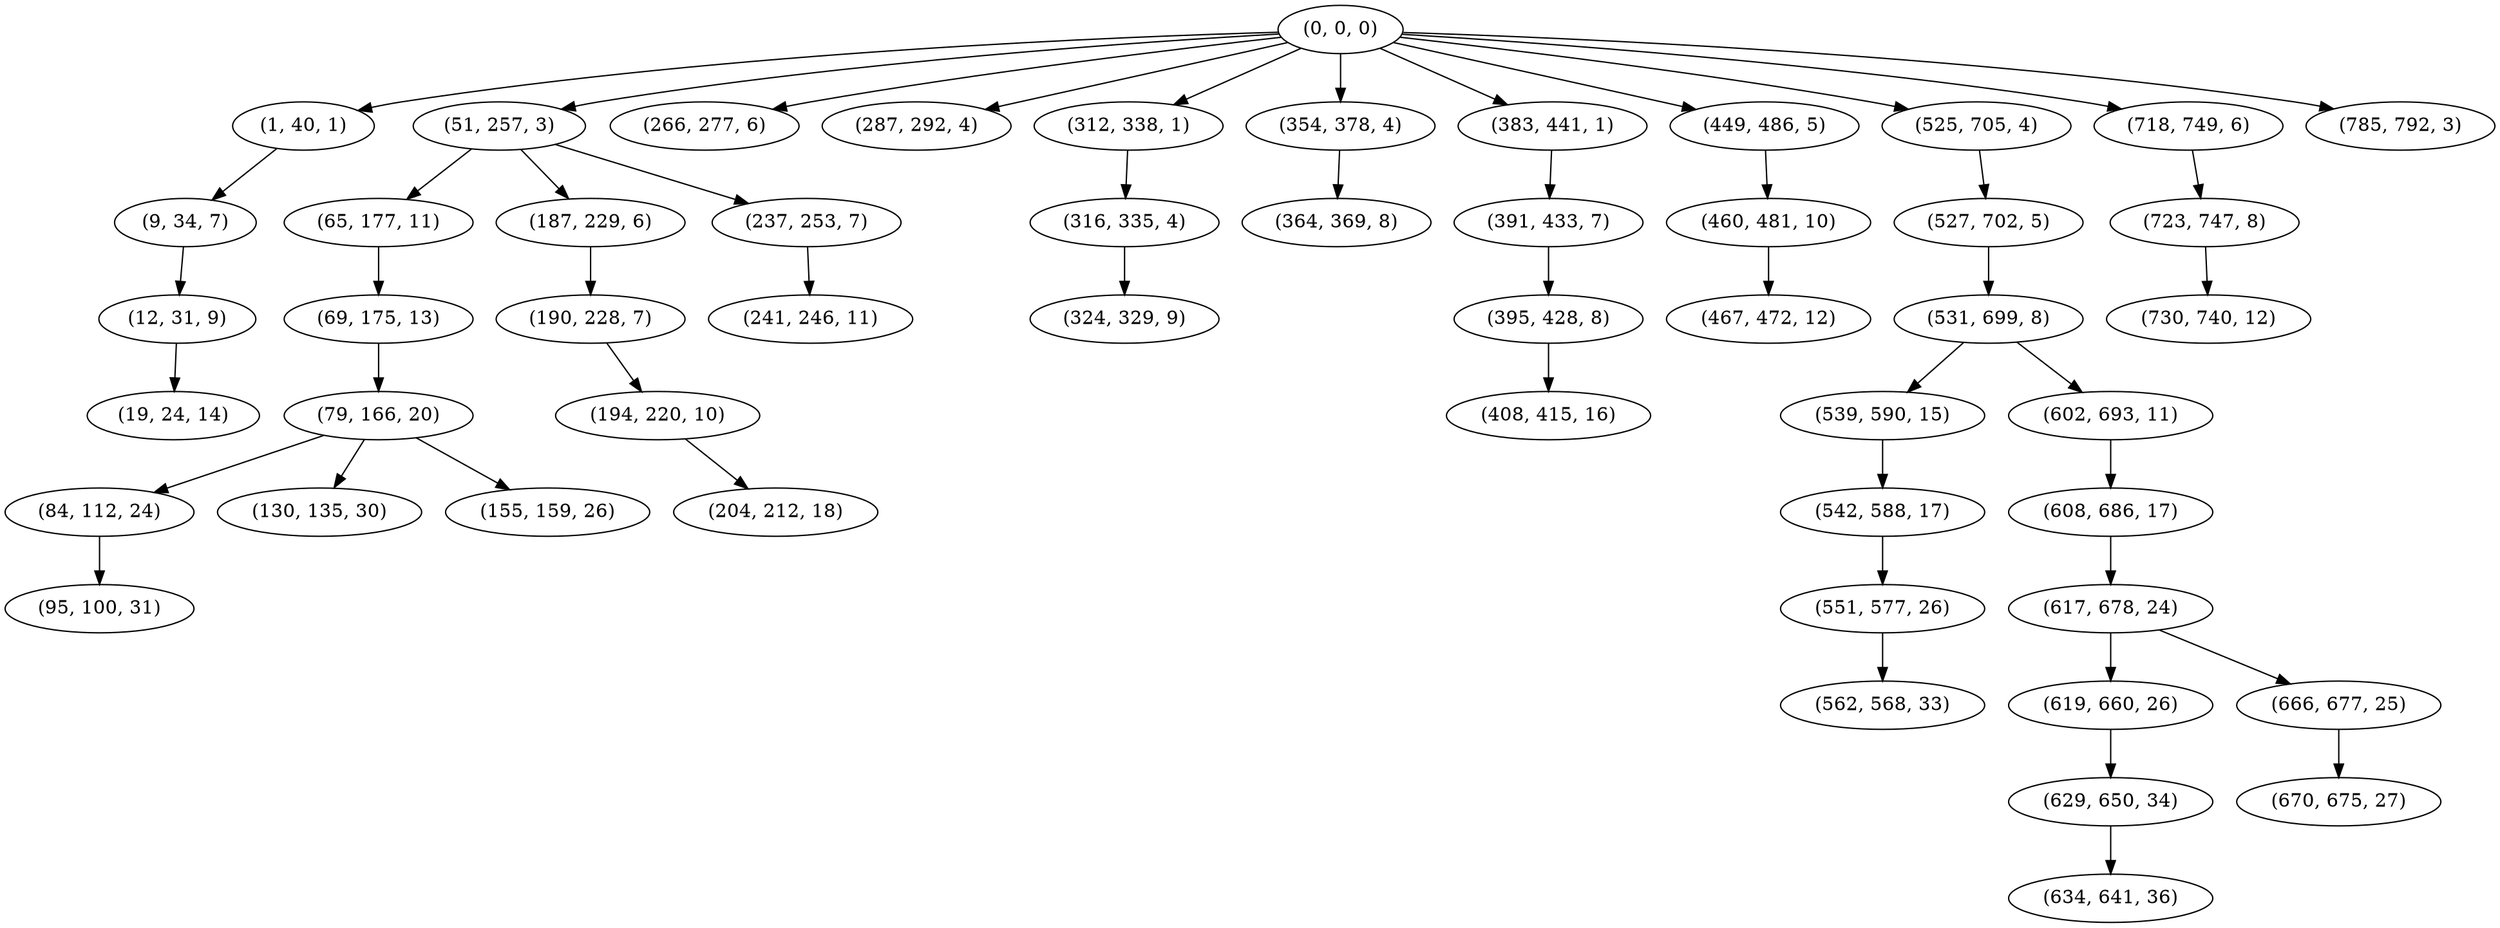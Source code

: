 digraph tree {
    "(0, 0, 0)";
    "(1, 40, 1)";
    "(9, 34, 7)";
    "(12, 31, 9)";
    "(19, 24, 14)";
    "(51, 257, 3)";
    "(65, 177, 11)";
    "(69, 175, 13)";
    "(79, 166, 20)";
    "(84, 112, 24)";
    "(95, 100, 31)";
    "(130, 135, 30)";
    "(155, 159, 26)";
    "(187, 229, 6)";
    "(190, 228, 7)";
    "(194, 220, 10)";
    "(204, 212, 18)";
    "(237, 253, 7)";
    "(241, 246, 11)";
    "(266, 277, 6)";
    "(287, 292, 4)";
    "(312, 338, 1)";
    "(316, 335, 4)";
    "(324, 329, 9)";
    "(354, 378, 4)";
    "(364, 369, 8)";
    "(383, 441, 1)";
    "(391, 433, 7)";
    "(395, 428, 8)";
    "(408, 415, 16)";
    "(449, 486, 5)";
    "(460, 481, 10)";
    "(467, 472, 12)";
    "(525, 705, 4)";
    "(527, 702, 5)";
    "(531, 699, 8)";
    "(539, 590, 15)";
    "(542, 588, 17)";
    "(551, 577, 26)";
    "(562, 568, 33)";
    "(602, 693, 11)";
    "(608, 686, 17)";
    "(617, 678, 24)";
    "(619, 660, 26)";
    "(629, 650, 34)";
    "(634, 641, 36)";
    "(666, 677, 25)";
    "(670, 675, 27)";
    "(718, 749, 6)";
    "(723, 747, 8)";
    "(730, 740, 12)";
    "(785, 792, 3)";
    "(0, 0, 0)" -> "(1, 40, 1)";
    "(0, 0, 0)" -> "(51, 257, 3)";
    "(0, 0, 0)" -> "(266, 277, 6)";
    "(0, 0, 0)" -> "(287, 292, 4)";
    "(0, 0, 0)" -> "(312, 338, 1)";
    "(0, 0, 0)" -> "(354, 378, 4)";
    "(0, 0, 0)" -> "(383, 441, 1)";
    "(0, 0, 0)" -> "(449, 486, 5)";
    "(0, 0, 0)" -> "(525, 705, 4)";
    "(0, 0, 0)" -> "(718, 749, 6)";
    "(0, 0, 0)" -> "(785, 792, 3)";
    "(1, 40, 1)" -> "(9, 34, 7)";
    "(9, 34, 7)" -> "(12, 31, 9)";
    "(12, 31, 9)" -> "(19, 24, 14)";
    "(51, 257, 3)" -> "(65, 177, 11)";
    "(51, 257, 3)" -> "(187, 229, 6)";
    "(51, 257, 3)" -> "(237, 253, 7)";
    "(65, 177, 11)" -> "(69, 175, 13)";
    "(69, 175, 13)" -> "(79, 166, 20)";
    "(79, 166, 20)" -> "(84, 112, 24)";
    "(79, 166, 20)" -> "(130, 135, 30)";
    "(79, 166, 20)" -> "(155, 159, 26)";
    "(84, 112, 24)" -> "(95, 100, 31)";
    "(187, 229, 6)" -> "(190, 228, 7)";
    "(190, 228, 7)" -> "(194, 220, 10)";
    "(194, 220, 10)" -> "(204, 212, 18)";
    "(237, 253, 7)" -> "(241, 246, 11)";
    "(312, 338, 1)" -> "(316, 335, 4)";
    "(316, 335, 4)" -> "(324, 329, 9)";
    "(354, 378, 4)" -> "(364, 369, 8)";
    "(383, 441, 1)" -> "(391, 433, 7)";
    "(391, 433, 7)" -> "(395, 428, 8)";
    "(395, 428, 8)" -> "(408, 415, 16)";
    "(449, 486, 5)" -> "(460, 481, 10)";
    "(460, 481, 10)" -> "(467, 472, 12)";
    "(525, 705, 4)" -> "(527, 702, 5)";
    "(527, 702, 5)" -> "(531, 699, 8)";
    "(531, 699, 8)" -> "(539, 590, 15)";
    "(531, 699, 8)" -> "(602, 693, 11)";
    "(539, 590, 15)" -> "(542, 588, 17)";
    "(542, 588, 17)" -> "(551, 577, 26)";
    "(551, 577, 26)" -> "(562, 568, 33)";
    "(602, 693, 11)" -> "(608, 686, 17)";
    "(608, 686, 17)" -> "(617, 678, 24)";
    "(617, 678, 24)" -> "(619, 660, 26)";
    "(617, 678, 24)" -> "(666, 677, 25)";
    "(619, 660, 26)" -> "(629, 650, 34)";
    "(629, 650, 34)" -> "(634, 641, 36)";
    "(666, 677, 25)" -> "(670, 675, 27)";
    "(718, 749, 6)" -> "(723, 747, 8)";
    "(723, 747, 8)" -> "(730, 740, 12)";
}

